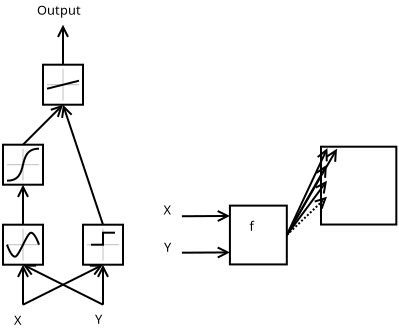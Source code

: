 <?xml version="1.0" encoding="UTF-8"?>
<dia:diagram xmlns:dia="http://www.lysator.liu.se/~alla/dia/">
  <dia:layer name="Background" visible="true" active="true">
    <dia:group>
      <dia:object type="Cybernetics - sine" version="1" id="O0">
        <dia:attribute name="obj_pos">
          <dia:point val="8,14"/>
        </dia:attribute>
        <dia:attribute name="obj_bb">
          <dia:rectangle val="7.95,13.95;10.05,16.05"/>
        </dia:attribute>
        <dia:attribute name="meta">
          <dia:composite type="dict"/>
        </dia:attribute>
        <dia:attribute name="elem_corner">
          <dia:point val="8,14"/>
        </dia:attribute>
        <dia:attribute name="elem_width">
          <dia:real val="2"/>
        </dia:attribute>
        <dia:attribute name="elem_height">
          <dia:real val="2"/>
        </dia:attribute>
        <dia:attribute name="line_width">
          <dia:real val="0.1"/>
        </dia:attribute>
        <dia:attribute name="line_colour">
          <dia:color val="#000000"/>
        </dia:attribute>
        <dia:attribute name="fill_colour">
          <dia:color val="#ffffff"/>
        </dia:attribute>
        <dia:attribute name="show_background">
          <dia:boolean val="true"/>
        </dia:attribute>
        <dia:attribute name="line_style">
          <dia:enum val="0"/>
          <dia:real val="1"/>
        </dia:attribute>
        <dia:attribute name="flip_horizontal">
          <dia:boolean val="false"/>
        </dia:attribute>
        <dia:attribute name="flip_vertical">
          <dia:boolean val="false"/>
        </dia:attribute>
        <dia:attribute name="subscale">
          <dia:real val="1"/>
        </dia:attribute>
      </dia:object>
      <dia:object type="Cybernetics - sigmoid" version="1" id="O1">
        <dia:attribute name="obj_pos">
          <dia:point val="8,10"/>
        </dia:attribute>
        <dia:attribute name="obj_bb">
          <dia:rectangle val="7.95,9.95;10.05,12.05"/>
        </dia:attribute>
        <dia:attribute name="meta">
          <dia:composite type="dict"/>
        </dia:attribute>
        <dia:attribute name="elem_corner">
          <dia:point val="8,10"/>
        </dia:attribute>
        <dia:attribute name="elem_width">
          <dia:real val="2"/>
        </dia:attribute>
        <dia:attribute name="elem_height">
          <dia:real val="2"/>
        </dia:attribute>
        <dia:attribute name="line_width">
          <dia:real val="0.1"/>
        </dia:attribute>
        <dia:attribute name="line_colour">
          <dia:color val="#000000"/>
        </dia:attribute>
        <dia:attribute name="fill_colour">
          <dia:color val="#ffffff"/>
        </dia:attribute>
        <dia:attribute name="show_background">
          <dia:boolean val="true"/>
        </dia:attribute>
        <dia:attribute name="line_style">
          <dia:enum val="0"/>
          <dia:real val="1"/>
        </dia:attribute>
        <dia:attribute name="flip_horizontal">
          <dia:boolean val="false"/>
        </dia:attribute>
        <dia:attribute name="flip_vertical">
          <dia:boolean val="false"/>
        </dia:attribute>
        <dia:attribute name="subscale">
          <dia:real val="1"/>
        </dia:attribute>
      </dia:object>
      <dia:object type="Cybernetics - relay" version="1" id="O2">
        <dia:attribute name="obj_pos">
          <dia:point val="12,14"/>
        </dia:attribute>
        <dia:attribute name="obj_bb">
          <dia:rectangle val="11.95,13.95;14.05,16.05"/>
        </dia:attribute>
        <dia:attribute name="meta">
          <dia:composite type="dict"/>
        </dia:attribute>
        <dia:attribute name="elem_corner">
          <dia:point val="12,14"/>
        </dia:attribute>
        <dia:attribute name="elem_width">
          <dia:real val="2"/>
        </dia:attribute>
        <dia:attribute name="elem_height">
          <dia:real val="2"/>
        </dia:attribute>
        <dia:attribute name="line_width">
          <dia:real val="0.1"/>
        </dia:attribute>
        <dia:attribute name="line_colour">
          <dia:color val="#000000"/>
        </dia:attribute>
        <dia:attribute name="fill_colour">
          <dia:color val="#ffffff"/>
        </dia:attribute>
        <dia:attribute name="show_background">
          <dia:boolean val="true"/>
        </dia:attribute>
        <dia:attribute name="line_style">
          <dia:enum val="0"/>
          <dia:real val="1"/>
        </dia:attribute>
        <dia:attribute name="flip_horizontal">
          <dia:boolean val="false"/>
        </dia:attribute>
        <dia:attribute name="flip_vertical">
          <dia:boolean val="false"/>
        </dia:attribute>
        <dia:attribute name="subscale">
          <dia:real val="1"/>
        </dia:attribute>
      </dia:object>
      <dia:object type="Cybernetics - factor-0to1" version="1" id="O3">
        <dia:attribute name="obj_pos">
          <dia:point val="10,6"/>
        </dia:attribute>
        <dia:attribute name="obj_bb">
          <dia:rectangle val="9.95,5.95;12.05,8.05"/>
        </dia:attribute>
        <dia:attribute name="meta">
          <dia:composite type="dict"/>
        </dia:attribute>
        <dia:attribute name="elem_corner">
          <dia:point val="10,6"/>
        </dia:attribute>
        <dia:attribute name="elem_width">
          <dia:real val="2"/>
        </dia:attribute>
        <dia:attribute name="elem_height">
          <dia:real val="2"/>
        </dia:attribute>
        <dia:attribute name="line_width">
          <dia:real val="0.1"/>
        </dia:attribute>
        <dia:attribute name="line_colour">
          <dia:color val="#000000"/>
        </dia:attribute>
        <dia:attribute name="fill_colour">
          <dia:color val="#ffffff"/>
        </dia:attribute>
        <dia:attribute name="show_background">
          <dia:boolean val="true"/>
        </dia:attribute>
        <dia:attribute name="line_style">
          <dia:enum val="0"/>
          <dia:real val="1"/>
        </dia:attribute>
        <dia:attribute name="flip_horizontal">
          <dia:boolean val="false"/>
        </dia:attribute>
        <dia:attribute name="flip_vertical">
          <dia:boolean val="false"/>
        </dia:attribute>
        <dia:attribute name="subscale">
          <dia:real val="1"/>
        </dia:attribute>
      </dia:object>
      <dia:object type="Standard - Line" version="0" id="O4">
        <dia:attribute name="obj_pos">
          <dia:point val="9,14"/>
        </dia:attribute>
        <dia:attribute name="obj_bb">
          <dia:rectangle val="8.669,11.888;9.331,14.05"/>
        </dia:attribute>
        <dia:attribute name="conn_endpoints">
          <dia:point val="9,14"/>
          <dia:point val="9,12"/>
        </dia:attribute>
        <dia:attribute name="numcp">
          <dia:int val="1"/>
        </dia:attribute>
        <dia:attribute name="end_arrow">
          <dia:enum val="1"/>
        </dia:attribute>
        <dia:attribute name="end_arrow_length">
          <dia:real val="0.5"/>
        </dia:attribute>
        <dia:attribute name="end_arrow_width">
          <dia:real val="0.5"/>
        </dia:attribute>
        <dia:connections>
          <dia:connection handle="0" to="O0" connection="1"/>
          <dia:connection handle="1" to="O1" connection="6"/>
        </dia:connections>
      </dia:object>
      <dia:object type="Standard - Line" version="0" id="O5">
        <dia:attribute name="obj_pos">
          <dia:point val="13,14"/>
        </dia:attribute>
        <dia:attribute name="obj_bb">
          <dia:rectangle val="10.858,7.894;13.063,14.063"/>
        </dia:attribute>
        <dia:attribute name="conn_endpoints">
          <dia:point val="13,14"/>
          <dia:point val="11,8"/>
        </dia:attribute>
        <dia:attribute name="numcp">
          <dia:int val="1"/>
        </dia:attribute>
        <dia:attribute name="end_arrow">
          <dia:enum val="1"/>
        </dia:attribute>
        <dia:attribute name="end_arrow_length">
          <dia:real val="0.5"/>
        </dia:attribute>
        <dia:attribute name="end_arrow_width">
          <dia:real val="0.5"/>
        </dia:attribute>
        <dia:connections>
          <dia:connection handle="0" to="O2" connection="1"/>
          <dia:connection handle="1" to="O3" connection="6"/>
        </dia:connections>
      </dia:object>
      <dia:object type="Standard - Line" version="0" id="O6">
        <dia:attribute name="obj_pos">
          <dia:point val="9,10"/>
        </dia:attribute>
        <dia:attribute name="obj_bb">
          <dia:rectangle val="8.929,7.921;11.079,10.071"/>
        </dia:attribute>
        <dia:attribute name="conn_endpoints">
          <dia:point val="9,10"/>
          <dia:point val="11,8"/>
        </dia:attribute>
        <dia:attribute name="numcp">
          <dia:int val="1"/>
        </dia:attribute>
        <dia:attribute name="end_arrow">
          <dia:enum val="1"/>
        </dia:attribute>
        <dia:attribute name="end_arrow_length">
          <dia:real val="0.5"/>
        </dia:attribute>
        <dia:attribute name="end_arrow_width">
          <dia:real val="0.5"/>
        </dia:attribute>
        <dia:connections>
          <dia:connection handle="0" to="O1" connection="1"/>
          <dia:connection handle="1" to="O3" connection="6"/>
        </dia:connections>
      </dia:object>
      <dia:object type="Standard - Line" version="0" id="O7">
        <dia:attribute name="obj_pos">
          <dia:point val="11,6"/>
        </dia:attribute>
        <dia:attribute name="obj_bb">
          <dia:rectangle val="10.669,3.888;11.331,6.05"/>
        </dia:attribute>
        <dia:attribute name="conn_endpoints">
          <dia:point val="11,6"/>
          <dia:point val="11,4"/>
        </dia:attribute>
        <dia:attribute name="numcp">
          <dia:int val="1"/>
        </dia:attribute>
        <dia:attribute name="end_arrow">
          <dia:enum val="1"/>
        </dia:attribute>
        <dia:attribute name="end_arrow_length">
          <dia:real val="0.5"/>
        </dia:attribute>
        <dia:attribute name="end_arrow_width">
          <dia:real val="0.5"/>
        </dia:attribute>
        <dia:connections>
          <dia:connection handle="0" to="O3" connection="1"/>
        </dia:connections>
      </dia:object>
      <dia:object type="Standard - Line" version="0" id="O8">
        <dia:attribute name="obj_pos">
          <dia:point val="9,18"/>
        </dia:attribute>
        <dia:attribute name="obj_bb">
          <dia:rectangle val="8.669,15.888;9.331,18.05"/>
        </dia:attribute>
        <dia:attribute name="conn_endpoints">
          <dia:point val="9,18"/>
          <dia:point val="9,16"/>
        </dia:attribute>
        <dia:attribute name="numcp">
          <dia:int val="1"/>
        </dia:attribute>
        <dia:attribute name="end_arrow">
          <dia:enum val="1"/>
        </dia:attribute>
        <dia:attribute name="end_arrow_length">
          <dia:real val="0.5"/>
        </dia:attribute>
        <dia:attribute name="end_arrow_width">
          <dia:real val="0.5"/>
        </dia:attribute>
        <dia:connections>
          <dia:connection handle="1" to="O0" connection="6"/>
        </dia:connections>
      </dia:object>
      <dia:object type="Standard - Line" version="0" id="O9">
        <dia:attribute name="obj_pos">
          <dia:point val="13,18"/>
        </dia:attribute>
        <dia:attribute name="obj_bb">
          <dia:rectangle val="12.669,15.888;13.331,18.05"/>
        </dia:attribute>
        <dia:attribute name="conn_endpoints">
          <dia:point val="13,18"/>
          <dia:point val="13,16"/>
        </dia:attribute>
        <dia:attribute name="numcp">
          <dia:int val="1"/>
        </dia:attribute>
        <dia:attribute name="end_arrow">
          <dia:enum val="1"/>
        </dia:attribute>
        <dia:attribute name="end_arrow_length">
          <dia:real val="0.5"/>
        </dia:attribute>
        <dia:attribute name="end_arrow_width">
          <dia:real val="0.5"/>
        </dia:attribute>
        <dia:connections>
          <dia:connection handle="1" to="O2" connection="6"/>
        </dia:connections>
      </dia:object>
      <dia:object type="Standard - Line" version="0" id="O10">
        <dia:attribute name="obj_pos">
          <dia:point val="13,18"/>
        </dia:attribute>
        <dia:attribute name="obj_bb">
          <dia:rectangle val="8.9,15.93;13.067,18.067"/>
        </dia:attribute>
        <dia:attribute name="conn_endpoints">
          <dia:point val="13,18"/>
          <dia:point val="9,16"/>
        </dia:attribute>
        <dia:attribute name="numcp">
          <dia:int val="1"/>
        </dia:attribute>
        <dia:attribute name="end_arrow">
          <dia:enum val="1"/>
        </dia:attribute>
        <dia:attribute name="end_arrow_length">
          <dia:real val="0.5"/>
        </dia:attribute>
        <dia:attribute name="end_arrow_width">
          <dia:real val="0.5"/>
        </dia:attribute>
        <dia:connections>
          <dia:connection handle="1" to="O0" connection="6"/>
        </dia:connections>
      </dia:object>
      <dia:object type="Standard - Line" version="0" id="O11">
        <dia:attribute name="obj_pos">
          <dia:point val="9,18"/>
        </dia:attribute>
        <dia:attribute name="obj_bb">
          <dia:rectangle val="8.933,15.93;13.1,18.067"/>
        </dia:attribute>
        <dia:attribute name="conn_endpoints">
          <dia:point val="9,18"/>
          <dia:point val="13,16"/>
        </dia:attribute>
        <dia:attribute name="numcp">
          <dia:int val="1"/>
        </dia:attribute>
        <dia:attribute name="end_arrow">
          <dia:enum val="1"/>
        </dia:attribute>
        <dia:attribute name="end_arrow_length">
          <dia:real val="0.5"/>
        </dia:attribute>
        <dia:attribute name="end_arrow_width">
          <dia:real val="0.5"/>
        </dia:attribute>
        <dia:connections>
          <dia:connection handle="1" to="O2" connection="6"/>
        </dia:connections>
      </dia:object>
      <dia:object type="Standard - Text" version="1" id="O12">
        <dia:attribute name="obj_pos">
          <dia:point val="8.55,19"/>
        </dia:attribute>
        <dia:attribute name="obj_bb">
          <dia:rectangle val="8.55,18.405;8.988,19.152"/>
        </dia:attribute>
        <dia:attribute name="text">
          <dia:composite type="text">
            <dia:attribute name="string">
              <dia:string>#X#</dia:string>
            </dia:attribute>
            <dia:attribute name="font">
              <dia:font family="sans" style="0" name="Helvetica"/>
            </dia:attribute>
            <dia:attribute name="height">
              <dia:real val="0.8"/>
            </dia:attribute>
            <dia:attribute name="pos">
              <dia:point val="8.55,19"/>
            </dia:attribute>
            <dia:attribute name="color">
              <dia:color val="#000000"/>
            </dia:attribute>
            <dia:attribute name="alignment">
              <dia:enum val="0"/>
            </dia:attribute>
          </dia:composite>
        </dia:attribute>
        <dia:attribute name="valign">
          <dia:enum val="3"/>
        </dia:attribute>
      </dia:object>
      <dia:object type="Standard - Text" version="1" id="O13">
        <dia:attribute name="obj_pos">
          <dia:point val="12.6,18.95"/>
        </dia:attribute>
        <dia:attribute name="obj_bb">
          <dia:rectangle val="12.6,18.355;12.995,19.102"/>
        </dia:attribute>
        <dia:attribute name="text">
          <dia:composite type="text">
            <dia:attribute name="string">
              <dia:string>#Y#</dia:string>
            </dia:attribute>
            <dia:attribute name="font">
              <dia:font family="sans" style="0" name="Helvetica"/>
            </dia:attribute>
            <dia:attribute name="height">
              <dia:real val="0.8"/>
            </dia:attribute>
            <dia:attribute name="pos">
              <dia:point val="12.6,18.95"/>
            </dia:attribute>
            <dia:attribute name="color">
              <dia:color val="#000000"/>
            </dia:attribute>
            <dia:attribute name="alignment">
              <dia:enum val="0"/>
            </dia:attribute>
          </dia:composite>
        </dia:attribute>
        <dia:attribute name="valign">
          <dia:enum val="3"/>
        </dia:attribute>
      </dia:object>
      <dia:object type="Standard - Text" version="1" id="O14">
        <dia:attribute name="obj_pos">
          <dia:point val="9.7,3.5"/>
        </dia:attribute>
        <dia:attribute name="obj_bb">
          <dia:rectangle val="9.7,2.905;11.922,3.652"/>
        </dia:attribute>
        <dia:attribute name="text">
          <dia:composite type="text">
            <dia:attribute name="string">
              <dia:string>#Output#</dia:string>
            </dia:attribute>
            <dia:attribute name="font">
              <dia:font family="sans" style="0" name="Helvetica"/>
            </dia:attribute>
            <dia:attribute name="height">
              <dia:real val="0.8"/>
            </dia:attribute>
            <dia:attribute name="pos">
              <dia:point val="9.7,3.5"/>
            </dia:attribute>
            <dia:attribute name="color">
              <dia:color val="#000000"/>
            </dia:attribute>
            <dia:attribute name="alignment">
              <dia:enum val="0"/>
            </dia:attribute>
          </dia:composite>
        </dia:attribute>
        <dia:attribute name="valign">
          <dia:enum val="3"/>
        </dia:attribute>
      </dia:object>
    </dia:group>
    <dia:group>
      <dia:object type="Geometric - Perfect Square" version="1" id="O15">
        <dia:attribute name="obj_pos">
          <dia:point val="19.346,13.046"/>
        </dia:attribute>
        <dia:attribute name="obj_bb">
          <dia:rectangle val="19.296,12.996;22.241,16.036"/>
        </dia:attribute>
        <dia:attribute name="meta">
          <dia:composite type="dict"/>
        </dia:attribute>
        <dia:attribute name="elem_corner">
          <dia:point val="19.346,13.046"/>
        </dia:attribute>
        <dia:attribute name="elem_width">
          <dia:real val="2.845"/>
        </dia:attribute>
        <dia:attribute name="elem_height">
          <dia:real val="2.94"/>
        </dia:attribute>
        <dia:attribute name="line_width">
          <dia:real val="0.1"/>
        </dia:attribute>
        <dia:attribute name="line_colour">
          <dia:color val="#000000"/>
        </dia:attribute>
        <dia:attribute name="fill_colour">
          <dia:color val="#ffffff"/>
        </dia:attribute>
        <dia:attribute name="show_background">
          <dia:boolean val="true"/>
        </dia:attribute>
        <dia:attribute name="line_style">
          <dia:enum val="0"/>
          <dia:real val="1"/>
        </dia:attribute>
        <dia:attribute name="flip_horizontal">
          <dia:boolean val="false"/>
        </dia:attribute>
        <dia:attribute name="flip_vertical">
          <dia:boolean val="false"/>
        </dia:attribute>
        <dia:attribute name="subscale">
          <dia:real val="1"/>
        </dia:attribute>
      </dia:object>
      <dia:object type="Standard - Line" version="0" id="O16">
        <dia:attribute name="obj_pos">
          <dia:point val="16.946,13.577"/>
        </dia:attribute>
        <dia:attribute name="obj_bb">
          <dia:rectangle val="16.896,13.235;19.458,13.897"/>
        </dia:attribute>
        <dia:attribute name="conn_endpoints">
          <dia:point val="16.946,13.577"/>
          <dia:point val="19.346,13.563"/>
        </dia:attribute>
        <dia:attribute name="numcp">
          <dia:int val="1"/>
        </dia:attribute>
        <dia:attribute name="end_arrow">
          <dia:enum val="1"/>
        </dia:attribute>
        <dia:attribute name="end_arrow_length">
          <dia:real val="0.5"/>
        </dia:attribute>
        <dia:attribute name="end_arrow_width">
          <dia:real val="0.5"/>
        </dia:attribute>
      </dia:object>
      <dia:object type="Standard - Line" version="0" id="O17">
        <dia:attribute name="obj_pos">
          <dia:point val="16.946,15.4"/>
        </dia:attribute>
        <dia:attribute name="obj_bb">
          <dia:rectangle val="16.896,15.059;19.458,15.72"/>
        </dia:attribute>
        <dia:attribute name="conn_endpoints">
          <dia:point val="16.946,15.4"/>
          <dia:point val="19.346,15.386"/>
        </dia:attribute>
        <dia:attribute name="numcp">
          <dia:int val="1"/>
        </dia:attribute>
        <dia:attribute name="end_arrow">
          <dia:enum val="1"/>
        </dia:attribute>
        <dia:attribute name="end_arrow_length">
          <dia:real val="0.5"/>
        </dia:attribute>
        <dia:attribute name="end_arrow_width">
          <dia:real val="0.5"/>
        </dia:attribute>
      </dia:object>
    </dia:group>
    <dia:object type="Standard - Text" version="1" id="O18">
      <dia:attribute name="obj_pos">
        <dia:point val="16.019,13.495"/>
      </dia:attribute>
      <dia:attribute name="obj_bb">
        <dia:rectangle val="16.019,12.9;16.456,13.647"/>
      </dia:attribute>
      <dia:attribute name="text">
        <dia:composite type="text">
          <dia:attribute name="string">
            <dia:string>#X#</dia:string>
          </dia:attribute>
          <dia:attribute name="font">
            <dia:font family="sans" style="0" name="Helvetica"/>
          </dia:attribute>
          <dia:attribute name="height">
            <dia:real val="0.8"/>
          </dia:attribute>
          <dia:attribute name="pos">
            <dia:point val="16.019,13.495"/>
          </dia:attribute>
          <dia:attribute name="color">
            <dia:color val="#000000"/>
          </dia:attribute>
          <dia:attribute name="alignment">
            <dia:enum val="0"/>
          </dia:attribute>
        </dia:composite>
      </dia:attribute>
      <dia:attribute name="valign">
        <dia:enum val="3"/>
      </dia:attribute>
    </dia:object>
    <dia:object type="Standard - Text" version="1" id="O19">
      <dia:attribute name="obj_pos">
        <dia:point val="16.049,15.357"/>
      </dia:attribute>
      <dia:attribute name="obj_bb">
        <dia:rectangle val="16.049,14.762;16.444,15.509"/>
      </dia:attribute>
      <dia:attribute name="text">
        <dia:composite type="text">
          <dia:attribute name="string">
            <dia:string>#Y#</dia:string>
          </dia:attribute>
          <dia:attribute name="font">
            <dia:font family="sans" style="0" name="Helvetica"/>
          </dia:attribute>
          <dia:attribute name="height">
            <dia:real val="0.8"/>
          </dia:attribute>
          <dia:attribute name="pos">
            <dia:point val="16.049,15.357"/>
          </dia:attribute>
          <dia:attribute name="color">
            <dia:color val="#000000"/>
          </dia:attribute>
          <dia:attribute name="alignment">
            <dia:enum val="0"/>
          </dia:attribute>
        </dia:composite>
      </dia:attribute>
      <dia:attribute name="valign">
        <dia:enum val="3"/>
      </dia:attribute>
    </dia:object>
    <dia:object type="Standard - Text" version="1" id="O20">
      <dia:attribute name="obj_pos">
        <dia:point val="20.323,14.308"/>
      </dia:attribute>
      <dia:attribute name="obj_bb">
        <dia:rectangle val="20.323,13.713;20.547,14.461"/>
      </dia:attribute>
      <dia:attribute name="text">
        <dia:composite type="text">
          <dia:attribute name="string">
            <dia:string>#f#</dia:string>
          </dia:attribute>
          <dia:attribute name="font">
            <dia:font family="sans" style="0" name="Helvetica"/>
          </dia:attribute>
          <dia:attribute name="height">
            <dia:real val="0.8"/>
          </dia:attribute>
          <dia:attribute name="pos">
            <dia:point val="20.323,14.308"/>
          </dia:attribute>
          <dia:attribute name="color">
            <dia:color val="#000000"/>
          </dia:attribute>
          <dia:attribute name="alignment">
            <dia:enum val="0"/>
          </dia:attribute>
        </dia:composite>
      </dia:attribute>
      <dia:attribute name="valign">
        <dia:enum val="3"/>
      </dia:attribute>
      <dia:connections>
        <dia:connection handle="0" to="O15" connection="16"/>
      </dia:connections>
    </dia:object>
    <dia:object type="Standard - Line" version="0" id="O21">
      <dia:attribute name="obj_pos">
        <dia:point val="22.191,14.516"/>
      </dia:attribute>
      <dia:attribute name="obj_bb">
        <dia:rectangle val="22.125,10.069;24.302,14.583"/>
      </dia:attribute>
      <dia:attribute name="conn_endpoints">
        <dia:point val="22.191,14.516"/>
        <dia:point val="24.22,10.17"/>
      </dia:attribute>
      <dia:attribute name="numcp">
        <dia:int val="1"/>
      </dia:attribute>
      <dia:attribute name="end_arrow">
        <dia:enum val="1"/>
      </dia:attribute>
      <dia:attribute name="end_arrow_length">
        <dia:real val="0.5"/>
      </dia:attribute>
      <dia:attribute name="end_arrow_width">
        <dia:real val="0.5"/>
      </dia:attribute>
      <dia:connections>
        <dia:connection handle="0" to="O15" connection="5"/>
      </dia:connections>
    </dia:object>
    <dia:object type="Standard - Line" version="0" id="O22">
      <dia:attribute name="obj_pos">
        <dia:point val="22.191,14.516"/>
      </dia:attribute>
      <dia:attribute name="obj_bb">
        <dia:rectangle val="22.123,10.905;24.26,14.585"/>
      </dia:attribute>
      <dia:attribute name="conn_endpoints">
        <dia:point val="22.191,14.516"/>
        <dia:point val="24.19,11.002"/>
      </dia:attribute>
      <dia:attribute name="numcp">
        <dia:int val="1"/>
      </dia:attribute>
      <dia:attribute name="end_arrow">
        <dia:enum val="1"/>
      </dia:attribute>
      <dia:attribute name="end_arrow_length">
        <dia:real val="0.5"/>
      </dia:attribute>
      <dia:attribute name="end_arrow_width">
        <dia:real val="0.5"/>
      </dia:attribute>
      <dia:connections>
        <dia:connection handle="0" to="O15" connection="5"/>
      </dia:connections>
    </dia:object>
    <dia:object type="Standard - Line" version="0" id="O23">
      <dia:attribute name="obj_pos">
        <dia:point val="22.191,14.516"/>
      </dia:attribute>
      <dia:attribute name="obj_bb">
        <dia:rectangle val="22.121,11.71;24.27,14.586"/>
      </dia:attribute>
      <dia:attribute name="conn_endpoints">
        <dia:point val="22.191,14.516"/>
        <dia:point val="24.2,11.8"/>
      </dia:attribute>
      <dia:attribute name="numcp">
        <dia:int val="1"/>
      </dia:attribute>
      <dia:attribute name="end_arrow">
        <dia:enum val="1"/>
      </dia:attribute>
      <dia:attribute name="end_arrow_length">
        <dia:real val="0.5"/>
      </dia:attribute>
      <dia:attribute name="end_arrow_width">
        <dia:real val="0.5"/>
      </dia:attribute>
      <dia:connections>
        <dia:connection handle="0" to="O15" connection="5"/>
      </dia:connections>
    </dia:object>
    <dia:object type="Standard - Line" version="0" id="O24">
      <dia:attribute name="obj_pos">
        <dia:point val="22.191,14.516"/>
      </dia:attribute>
      <dia:attribute name="obj_bb">
        <dia:rectangle val="22.123,10.103;24.769,14.585"/>
      </dia:attribute>
      <dia:attribute name="conn_endpoints">
        <dia:point val="22.191,14.516"/>
        <dia:point val="24.7,10.2"/>
      </dia:attribute>
      <dia:attribute name="numcp">
        <dia:int val="1"/>
      </dia:attribute>
      <dia:attribute name="end_arrow">
        <dia:enum val="1"/>
      </dia:attribute>
      <dia:attribute name="end_arrow_length">
        <dia:real val="0.5"/>
      </dia:attribute>
      <dia:attribute name="end_arrow_width">
        <dia:real val="0.5"/>
      </dia:attribute>
      <dia:connections>
        <dia:connection handle="0" to="O15" connection="5"/>
      </dia:connections>
    </dia:object>
    <dia:object type="Geometric - Perfect Square" version="1" id="O25">
      <dia:attribute name="obj_pos">
        <dia:point val="23.9,10.1"/>
      </dia:attribute>
      <dia:attribute name="obj_bb">
        <dia:rectangle val="23.85,10.05;27.716,14.042"/>
      </dia:attribute>
      <dia:attribute name="meta">
        <dia:composite type="dict"/>
      </dia:attribute>
      <dia:attribute name="elem_corner">
        <dia:point val="23.9,10.1"/>
      </dia:attribute>
      <dia:attribute name="elem_width">
        <dia:real val="3.766"/>
      </dia:attribute>
      <dia:attribute name="elem_height">
        <dia:real val="3.892"/>
      </dia:attribute>
      <dia:attribute name="line_width">
        <dia:real val="0.1"/>
      </dia:attribute>
      <dia:attribute name="line_colour">
        <dia:color val="#000000"/>
      </dia:attribute>
      <dia:attribute name="fill_colour">
        <dia:color val="#ffffff"/>
      </dia:attribute>
      <dia:attribute name="show_background">
        <dia:boolean val="false"/>
      </dia:attribute>
      <dia:attribute name="line_style">
        <dia:enum val="0"/>
        <dia:real val="1"/>
      </dia:attribute>
      <dia:attribute name="flip_horizontal">
        <dia:boolean val="false"/>
      </dia:attribute>
      <dia:attribute name="flip_vertical">
        <dia:boolean val="false"/>
      </dia:attribute>
      <dia:attribute name="subscale">
        <dia:real val="1"/>
      </dia:attribute>
    </dia:object>
    <dia:object type="Standard - Line" version="0" id="O26">
      <dia:attribute name="obj_pos">
        <dia:point val="22.191,14.516"/>
      </dia:attribute>
      <dia:attribute name="obj_bb">
        <dia:rectangle val="22.12,12.523;24.281,14.587"/>
      </dia:attribute>
      <dia:attribute name="conn_endpoints">
        <dia:point val="22.191,14.516"/>
        <dia:point val="24.2,12.6"/>
      </dia:attribute>
      <dia:attribute name="numcp">
        <dia:int val="1"/>
      </dia:attribute>
      <dia:attribute name="line_style">
        <dia:enum val="4"/>
      </dia:attribute>
      <dia:attribute name="end_arrow">
        <dia:enum val="1"/>
      </dia:attribute>
      <dia:attribute name="end_arrow_length">
        <dia:real val="0.5"/>
      </dia:attribute>
      <dia:attribute name="end_arrow_width">
        <dia:real val="0.5"/>
      </dia:attribute>
      <dia:connections>
        <dia:connection handle="0" to="O15" connection="5"/>
      </dia:connections>
    </dia:object>
  </dia:layer>
</dia:diagram>
